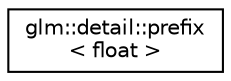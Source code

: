 digraph "Graphical Class Hierarchy"
{
  edge [fontname="Helvetica",fontsize="10",labelfontname="Helvetica",labelfontsize="10"];
  node [fontname="Helvetica",fontsize="10",shape=record];
  rankdir="LR";
  Node1 [label="glm::detail::prefix\l\< float \>",height=0.2,width=0.4,color="black", fillcolor="white", style="filled",URL="$structglm_1_1detail_1_1prefix_3_01float_01_4.html"];
}
